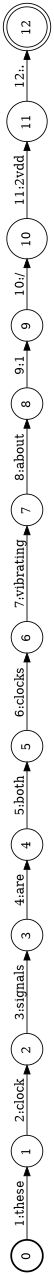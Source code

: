 digraph FST {
rankdir = LR;
size = "8.5,11";
label = "";
center = 1;
orientation = Landscape;
ranksep = "0.4";
nodesep = "0.25";
0 [label = "0", shape = circle, style = bold, fontsize = 14]
	0 -> 1 [label = "1:these", fontsize = 14];
1 [label = "1", shape = circle, style = solid, fontsize = 14]
	1 -> 2 [label = "2:clock", fontsize = 14];
2 [label = "2", shape = circle, style = solid, fontsize = 14]
	2 -> 3 [label = "3:signals", fontsize = 14];
3 [label = "3", shape = circle, style = solid, fontsize = 14]
	3 -> 4 [label = "4:are", fontsize = 14];
4 [label = "4", shape = circle, style = solid, fontsize = 14]
	4 -> 5 [label = "5:both", fontsize = 14];
5 [label = "5", shape = circle, style = solid, fontsize = 14]
	5 -> 6 [label = "6:clocks", fontsize = 14];
6 [label = "6", shape = circle, style = solid, fontsize = 14]
	6 -> 7 [label = "7:vibrating", fontsize = 14];
7 [label = "7", shape = circle, style = solid, fontsize = 14]
	7 -> 8 [label = "8:about", fontsize = 14];
8 [label = "8", shape = circle, style = solid, fontsize = 14]
	8 -> 9 [label = "9:1", fontsize = 14];
9 [label = "9", shape = circle, style = solid, fontsize = 14]
	9 -> 10 [label = "10:/", fontsize = 14];
10 [label = "10", shape = circle, style = solid, fontsize = 14]
	10 -> 11 [label = "11:2vdd", fontsize = 14];
11 [label = "11", shape = circle, style = solid, fontsize = 14]
	11 -> 12 [label = "12:.", fontsize = 14];
12 [label = "12", shape = doublecircle, style = solid, fontsize = 14]
}
